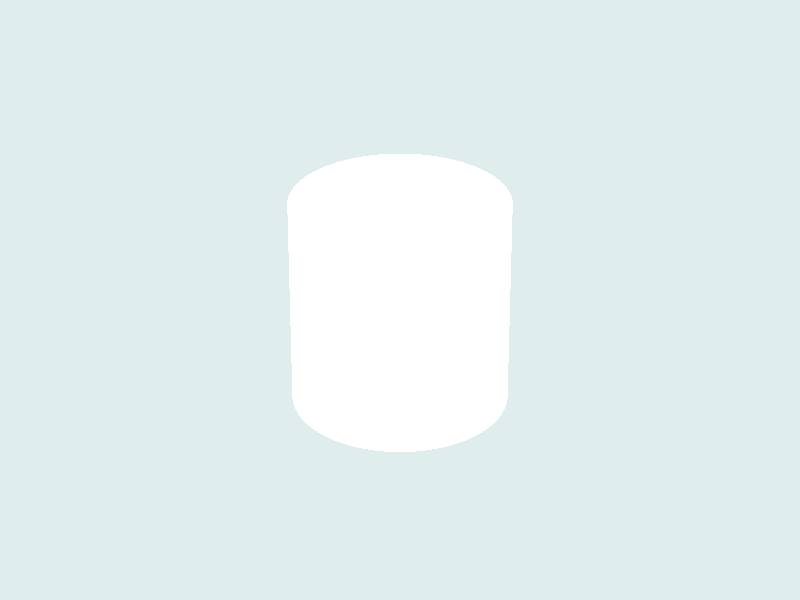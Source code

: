 #include "shapes.inc"
#include "colors.inc"

object {
        Disk_Y
        pigment { color White }
}

background { color LightBlue }

light_source {
  <10, 15, -20>
  color White*2.0
  parallel point_at <0, 0, 0>
}

camera {
        location <10.0, 10.0, -15.0>
        look_at <0.0, 0.0, 0.0>
        angle 20
}

